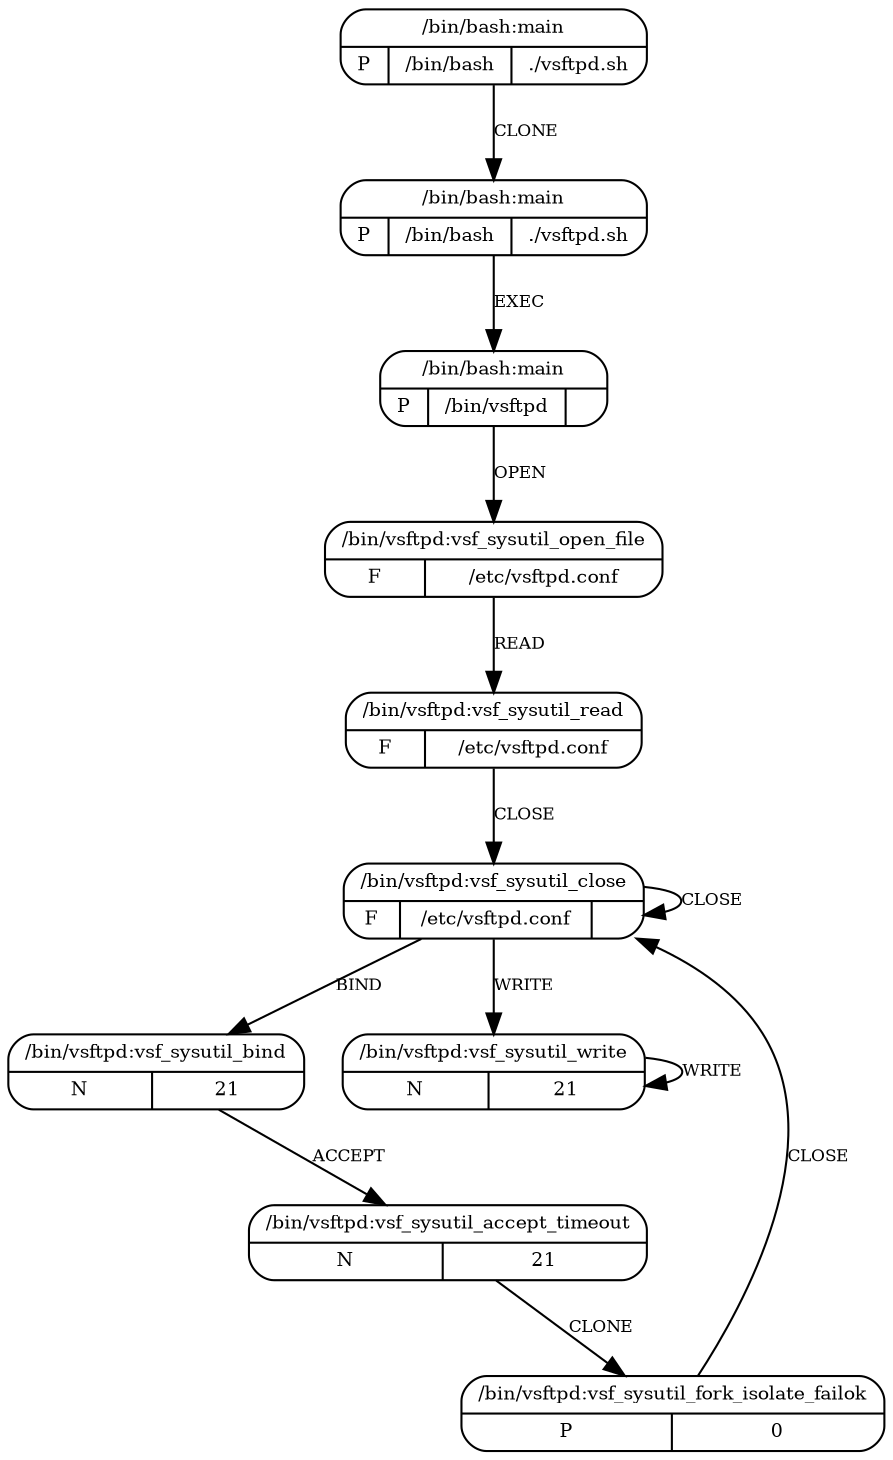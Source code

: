 digraph G {
  4 [shape=Mrecord,
     label="{{/bin/vsftpd:vsf_sysutil_read}|{F|{/etc/vsftpd.conf}}}",
     fontsize=9, ];
  5 [shape=Mrecord,
     label="{{/bin/vsftpd:vsf_sysutil_close}|{F|{/etc/vsftpd.conf}|{}}}",
     fontsize=9, ];
  7 [shape=Mrecord, label="{{/bin/vsftpd:vsf_sysutil_bind}|{N|{21}}}",
     fontsize=9, ];
  8 [shape=Mrecord, label="{{/bin/vsftpd:vsf_sysutil_accept_timeout}|{N|{21}}}",
     fontsize=9, ];
  6 [shape=Mrecord, label="{{/bin/vsftpd:vsf_sysutil_write}|{N|{21}}}",
     fontsize=9, ];
  9 [shape=Mrecord,
     label="{{/bin/vsftpd:vsf_sysutil_fork_isolate_failok}|{P|0}}",
     fontsize=9, ];
  3 [shape=Mrecord,
     label="{{/bin/vsftpd:vsf_sysutil_open_file}|{F|{/etc/vsftpd.conf}}}",
     fontsize=9, ];
  0 [shape=Mrecord, label="{{/bin/bash:main}|{P|/bin/bash|./vsftpd.sh}}",
     fontsize=9, ];
  1 [shape=Mrecord, label="{{/bin/bash:main}|{P|/bin/bash|./vsftpd.sh}}",
     fontsize=9, ];
  2 [shape=Mrecord, label="{{/bin/bash:main}|{P|/bin/vsftpd|}}", fontsize=9, ];
  
  
  4 -> 5 [label="CLOSE", fontsize=8, ];
  5 -> 5 [label="CLOSE", fontsize=8, ];
  5 -> 7 [label="BIND", fontsize=8, ];
  5 -> 6 [label="WRITE", fontsize=8, ];
  7 -> 8 [label="ACCEPT", fontsize=8, ];
  8 -> 9 [label="CLONE", fontsize=8, ];
  6 -> 6 [label="WRITE", fontsize=8, ];
  9 -> 5 [label="CLOSE", fontsize=8, ];
  3 -> 4 [label="READ", fontsize=8, ];
  0 -> 1 [label="CLONE", fontsize=8, ];
  1 -> 2 [label="EXEC", fontsize=8, ];
  2 -> 3 [label="OPEN", fontsize=8, ];
  
  }